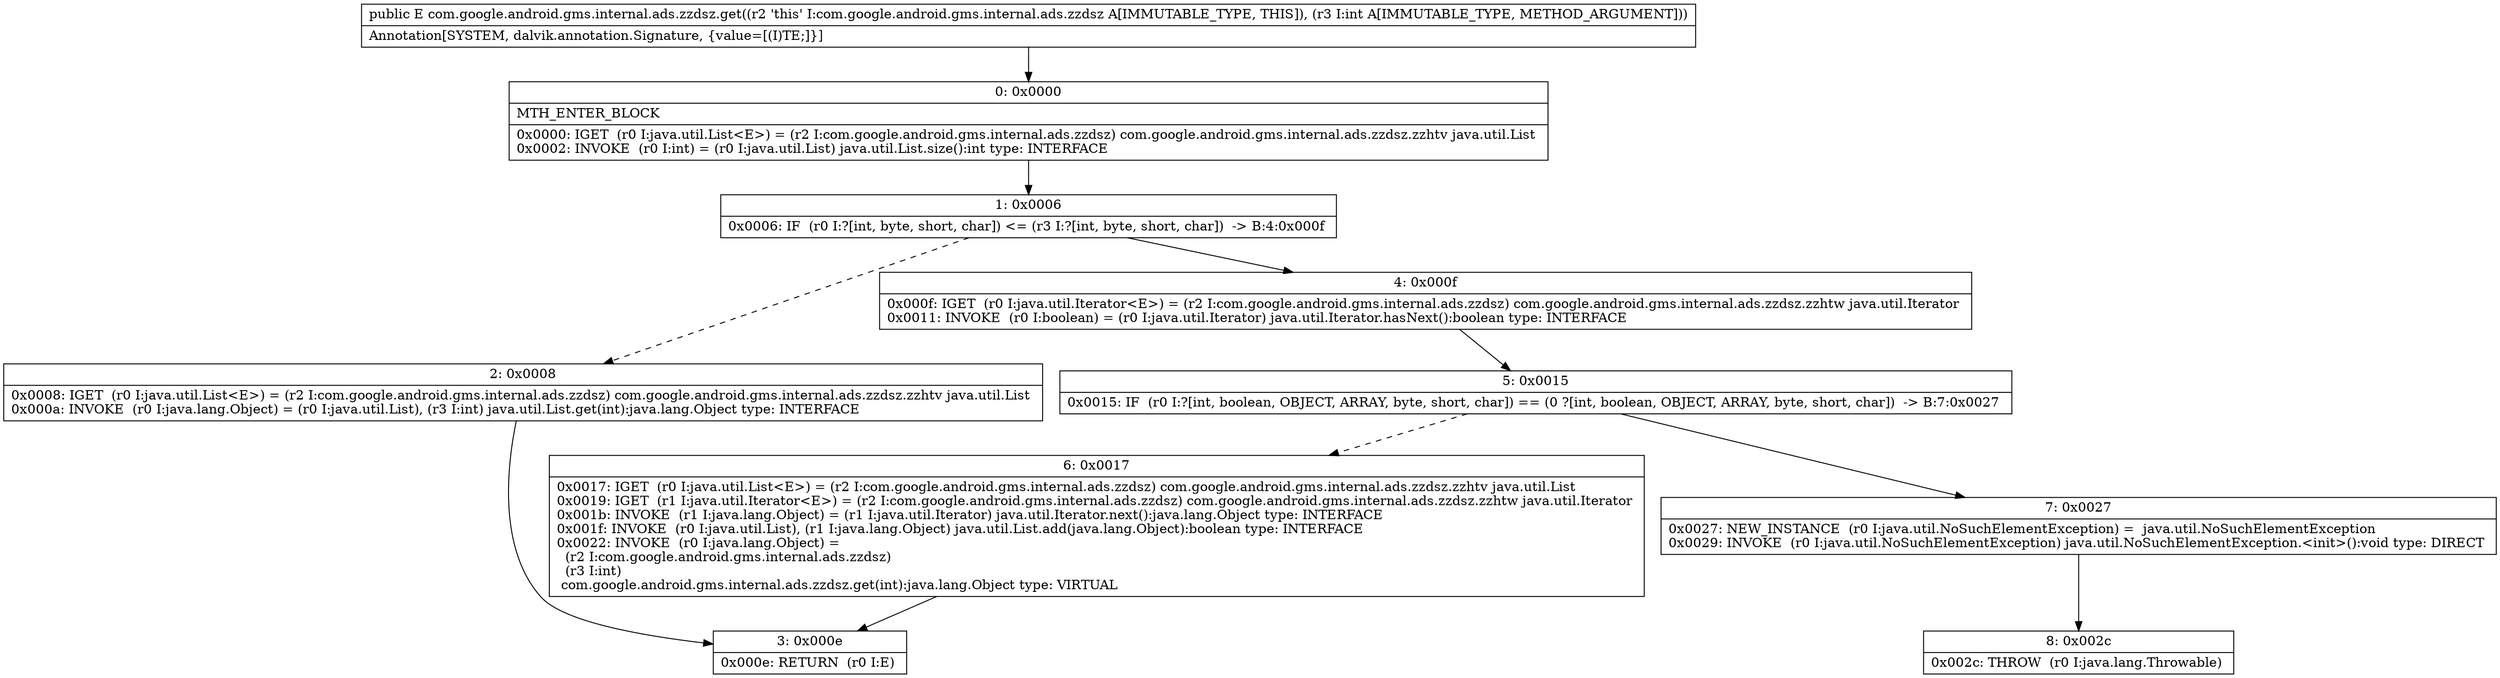 digraph "CFG forcom.google.android.gms.internal.ads.zzdsz.get(I)Ljava\/lang\/Object;" {
Node_0 [shape=record,label="{0\:\ 0x0000|MTH_ENTER_BLOCK\l|0x0000: IGET  (r0 I:java.util.List\<E\>) = (r2 I:com.google.android.gms.internal.ads.zzdsz) com.google.android.gms.internal.ads.zzdsz.zzhtv java.util.List \l0x0002: INVOKE  (r0 I:int) = (r0 I:java.util.List) java.util.List.size():int type: INTERFACE \l}"];
Node_1 [shape=record,label="{1\:\ 0x0006|0x0006: IF  (r0 I:?[int, byte, short, char]) \<= (r3 I:?[int, byte, short, char])  \-\> B:4:0x000f \l}"];
Node_2 [shape=record,label="{2\:\ 0x0008|0x0008: IGET  (r0 I:java.util.List\<E\>) = (r2 I:com.google.android.gms.internal.ads.zzdsz) com.google.android.gms.internal.ads.zzdsz.zzhtv java.util.List \l0x000a: INVOKE  (r0 I:java.lang.Object) = (r0 I:java.util.List), (r3 I:int) java.util.List.get(int):java.lang.Object type: INTERFACE \l}"];
Node_3 [shape=record,label="{3\:\ 0x000e|0x000e: RETURN  (r0 I:E) \l}"];
Node_4 [shape=record,label="{4\:\ 0x000f|0x000f: IGET  (r0 I:java.util.Iterator\<E\>) = (r2 I:com.google.android.gms.internal.ads.zzdsz) com.google.android.gms.internal.ads.zzdsz.zzhtw java.util.Iterator \l0x0011: INVOKE  (r0 I:boolean) = (r0 I:java.util.Iterator) java.util.Iterator.hasNext():boolean type: INTERFACE \l}"];
Node_5 [shape=record,label="{5\:\ 0x0015|0x0015: IF  (r0 I:?[int, boolean, OBJECT, ARRAY, byte, short, char]) == (0 ?[int, boolean, OBJECT, ARRAY, byte, short, char])  \-\> B:7:0x0027 \l}"];
Node_6 [shape=record,label="{6\:\ 0x0017|0x0017: IGET  (r0 I:java.util.List\<E\>) = (r2 I:com.google.android.gms.internal.ads.zzdsz) com.google.android.gms.internal.ads.zzdsz.zzhtv java.util.List \l0x0019: IGET  (r1 I:java.util.Iterator\<E\>) = (r2 I:com.google.android.gms.internal.ads.zzdsz) com.google.android.gms.internal.ads.zzdsz.zzhtw java.util.Iterator \l0x001b: INVOKE  (r1 I:java.lang.Object) = (r1 I:java.util.Iterator) java.util.Iterator.next():java.lang.Object type: INTERFACE \l0x001f: INVOKE  (r0 I:java.util.List), (r1 I:java.lang.Object) java.util.List.add(java.lang.Object):boolean type: INTERFACE \l0x0022: INVOKE  (r0 I:java.lang.Object) = \l  (r2 I:com.google.android.gms.internal.ads.zzdsz)\l  (r3 I:int)\l com.google.android.gms.internal.ads.zzdsz.get(int):java.lang.Object type: VIRTUAL \l}"];
Node_7 [shape=record,label="{7\:\ 0x0027|0x0027: NEW_INSTANCE  (r0 I:java.util.NoSuchElementException) =  java.util.NoSuchElementException \l0x0029: INVOKE  (r0 I:java.util.NoSuchElementException) java.util.NoSuchElementException.\<init\>():void type: DIRECT \l}"];
Node_8 [shape=record,label="{8\:\ 0x002c|0x002c: THROW  (r0 I:java.lang.Throwable) \l}"];
MethodNode[shape=record,label="{public E com.google.android.gms.internal.ads.zzdsz.get((r2 'this' I:com.google.android.gms.internal.ads.zzdsz A[IMMUTABLE_TYPE, THIS]), (r3 I:int A[IMMUTABLE_TYPE, METHOD_ARGUMENT]))  | Annotation[SYSTEM, dalvik.annotation.Signature, \{value=[(I)TE;]\}]\l}"];
MethodNode -> Node_0;
Node_0 -> Node_1;
Node_1 -> Node_2[style=dashed];
Node_1 -> Node_4;
Node_2 -> Node_3;
Node_4 -> Node_5;
Node_5 -> Node_6[style=dashed];
Node_5 -> Node_7;
Node_6 -> Node_3;
Node_7 -> Node_8;
}

